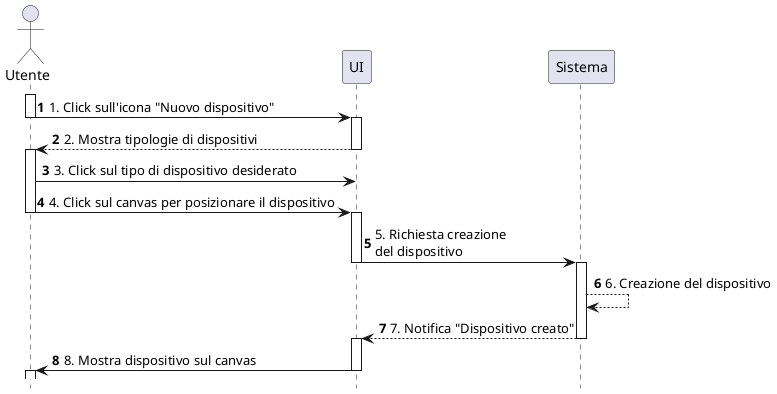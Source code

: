 
  ┌─┐
  ║"│
  └┬┘
  ┌┼┐
   │                                                   ┌──┐                               ┌───────┐
  ┌┴┐                                                  │UI│                               │Sistema│
Utente                                                 └┬─┘                               └───┬───┘
 ┌┴┐     1 1. Click sull'icona "Nuovo dispositivo"     ┌┴┐                                    │
 │ │ ─────────────────────────────────────────────────>│ │                                    │
 └┬┘                                                   │ │                                    │
  │        2 2. Mostra tipologie di dispositivi        │ │                                    │
  │ <─ ─ ─ ─ ─ ─ ─ ─ ─ ─ ─ ─ ─ ─ ─ ─ ─ ─ ─ ─ ─ ─ ─ ─ ─ │ │                                    │
  │                                                    └┬┘                                    │
  │    3 3. Click sul tipo di dispositivo desiderato    │                                     │
  │ ────────────────────────────────────────────────────>                                     │
  │                                                     │                                     │
  │4 4. Click sul canvas per posizionare il dispositivo┌┴┐                                    │
  │ ──────────────────────────────────────────────────>│ │                                    │
  │                                                    │ │                                    │
  │                                                    │ │     5 5. Richiesta creazione      ┌┴┐
  │                                                    │ │     del dispositivo               │ │
  │                                                    │ │ ────────────────────────────────> │ │
  │                                                    └┬┘                                   │ │
  │                                                     │                                    │ │─ ─ ┐
  │                                                     │                                    │ │    | <b>6</b>
  │                                                     │                                    │ │< ─ ┘ 6. Creazione del dispositivo
  │                                                     │                                    │ │
  │                                                     │                                    │ │
  │                                                    ┌┴┐7 7. Notifica "Dispositivo creato" │ │
  │                                                    │ │ <─ ─ ─ ─ ─ ─ ─ ─ ─ ─ ─ ─ ─ ─ ─ ─  │ │
  │                                                    │ │                                   └┬┘
 ┌┴┐        8 8. Mostra dispositivo sul canvas         │ │                                    │
 │ │ <─────────────────────────────────────────────────│ │                                    │
 └┬┘                                                   └┬┘                                    │

@startuml
hide footbox
autonumber
Actor Utente
activate Utente
Utente -> UI        :   1. Click sull'icona "Nuovo dispositivo"
deactivate Utente
activate UI
UI --> Utente        :   2. Mostra tipologie di dispositivi
deactivate UI
activate Utente
Utente -> UI        :   3. Click sul tipo di dispositivo desiderato
Utente -> UI        :   4. Click sul canvas per posizionare il dispositivo
deactivate Utente
activate UI
UI -> Sistema       :   5. Richiesta creazione\ndel dispositivo
deactivate UI
activate Sistema
Sistema --> Sistema  :   6. Creazione del dispositivo
Sistema --> UI       :   7. Notifica "Dispositivo creato"
deactivate Sistema
activate UI
UI -> Utente        :   8. Mostra dispositivo sul canvas
deactivate UI
activate Utente
deactivate Utente
@enduml
